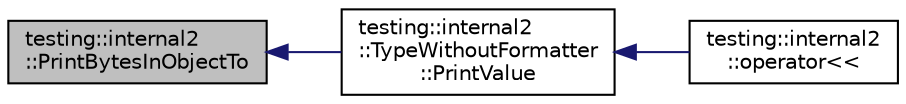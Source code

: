 digraph "testing::internal2::PrintBytesInObjectTo"
{
  edge [fontname="Helvetica",fontsize="10",labelfontname="Helvetica",labelfontsize="10"];
  node [fontname="Helvetica",fontsize="10",shape=record];
  rankdir="LR";
  Node7 [label="testing::internal2\l::PrintBytesInObjectTo",height=0.2,width=0.4,color="black", fillcolor="grey75", style="filled", fontcolor="black"];
  Node7 -> Node8 [dir="back",color="midnightblue",fontsize="10",style="solid",fontname="Helvetica"];
  Node8 [label="testing::internal2\l::TypeWithoutFormatter\l::PrintValue",height=0.2,width=0.4,color="black", fillcolor="white", style="filled",URL="$df/d5e/classtesting_1_1internal2_1_1_type_without_formatter.html#a6651f6f7be2c0f899729eeb6038f76d3"];
  Node8 -> Node9 [dir="back",color="midnightblue",fontsize="10",style="solid",fontname="Helvetica"];
  Node9 [label="testing::internal2\l::operator\<\<",height=0.2,width=0.4,color="black", fillcolor="white", style="filled",URL="$da/df7/namespacetesting_1_1internal2.html#a07dbe129beb8952074f04b599dfce39b"];
}
